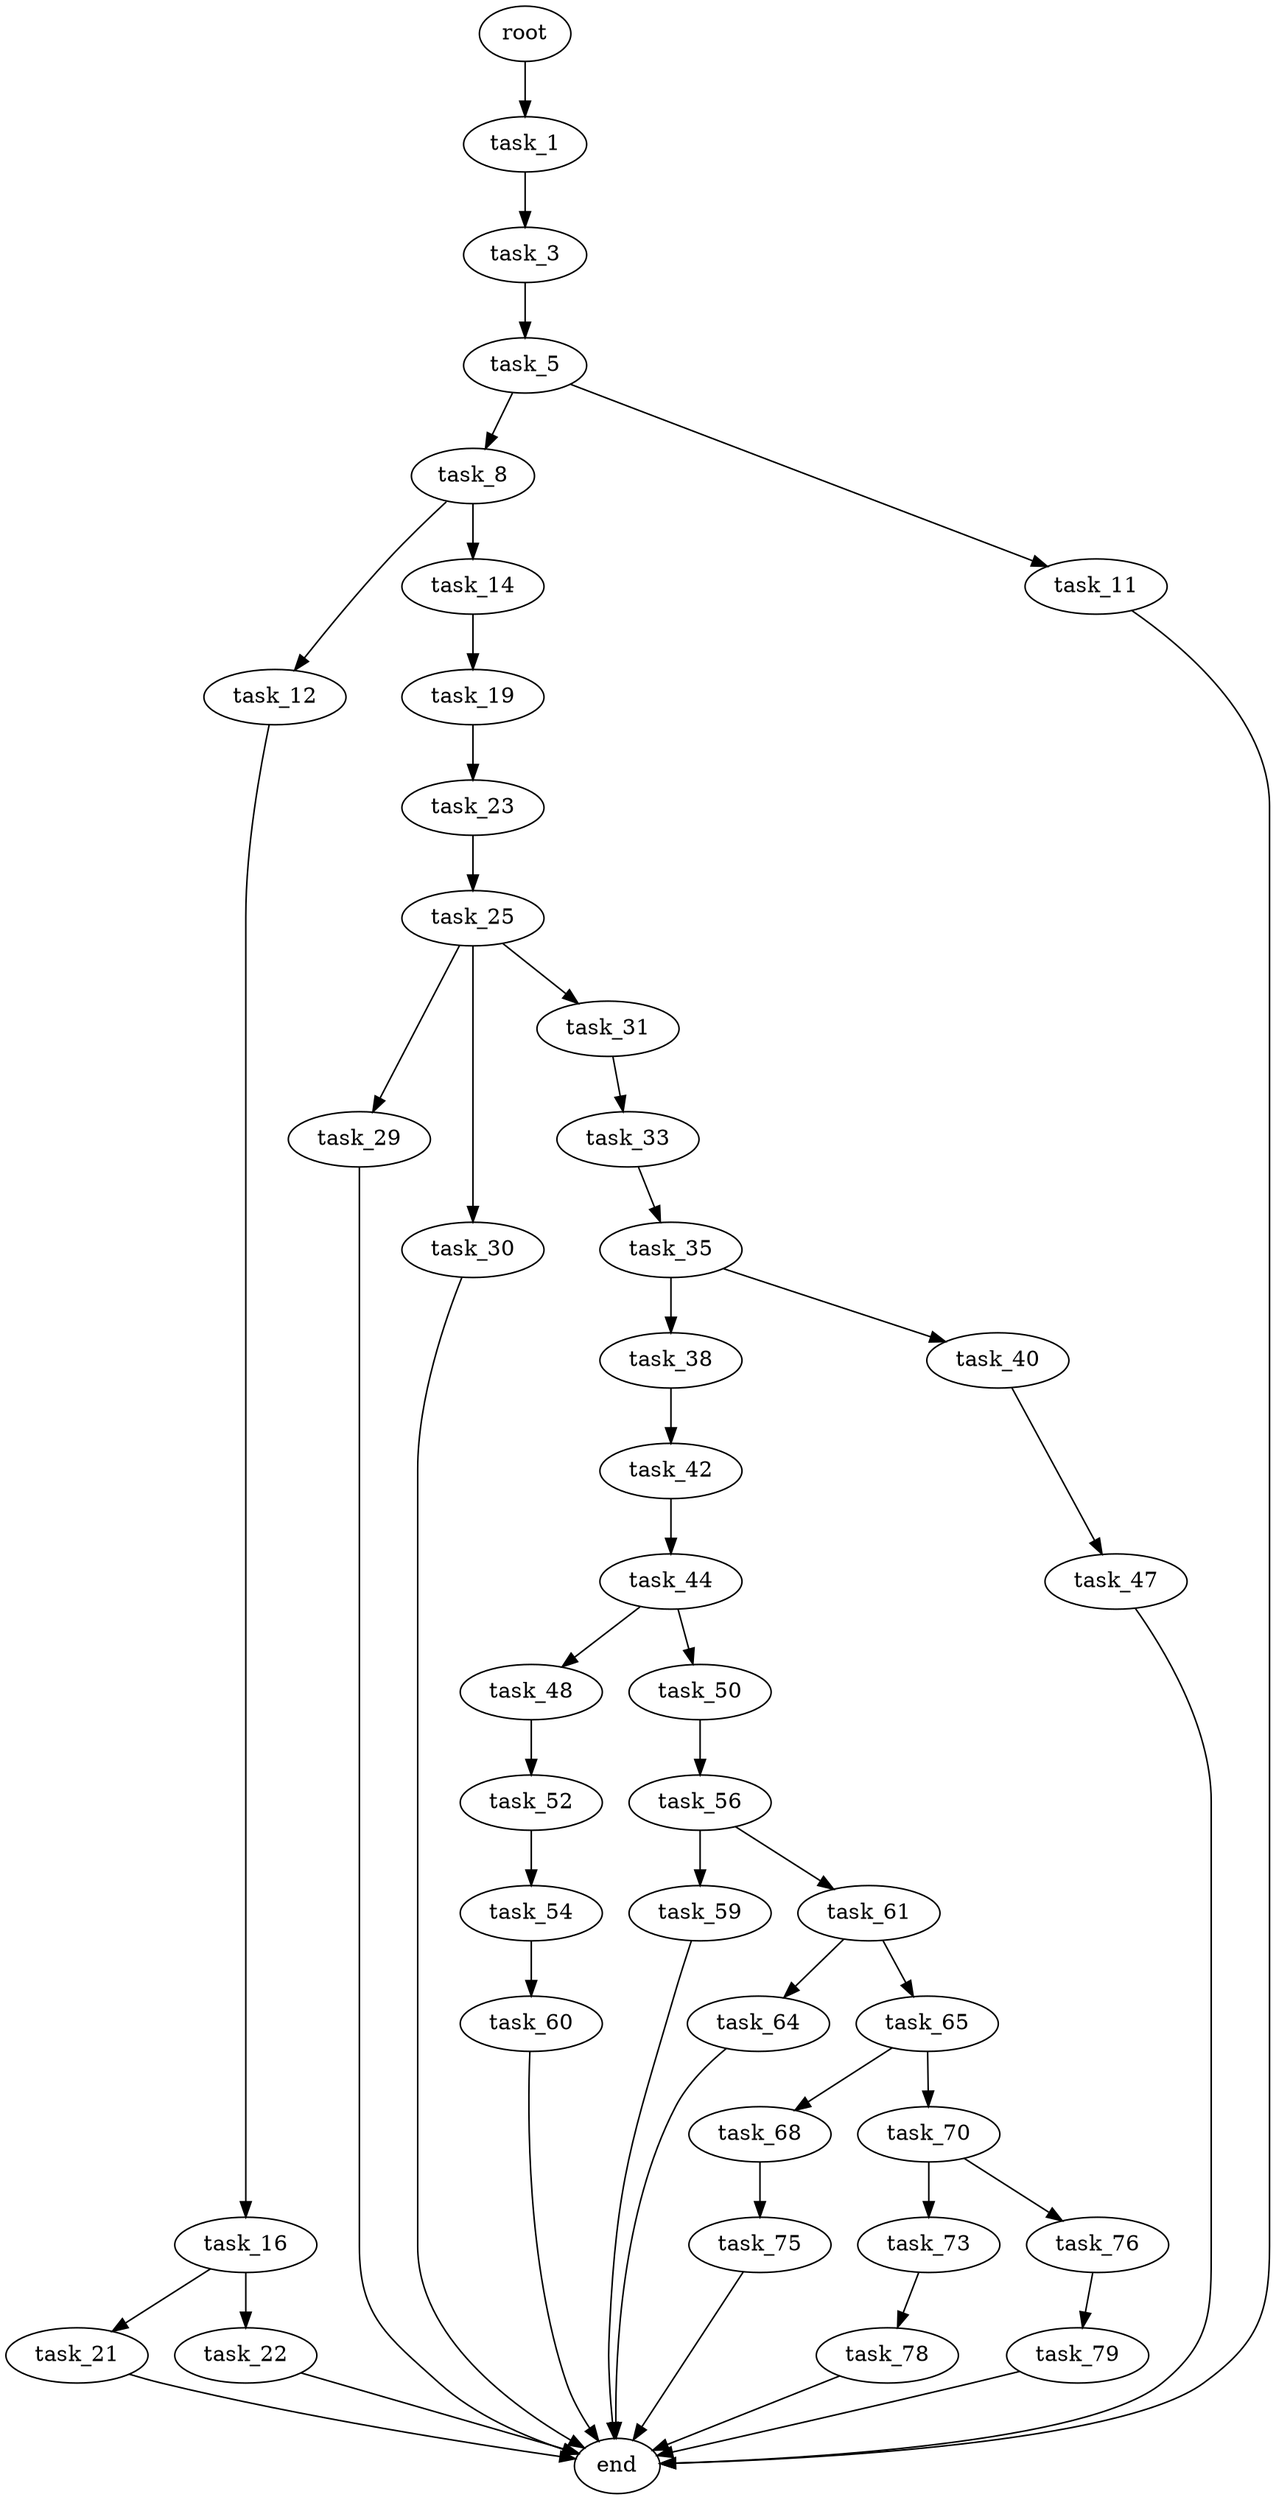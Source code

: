 digraph G {
  root [size="0.000000"];
  task_1 [size="7507734147.000000"];
  task_3 [size="324034623.000000"];
  task_5 [size="28991029248.000000"];
  task_8 [size="23548551445.000000"];
  task_11 [size="597286712054.000000"];
  task_12 [size="401801127085.000000"];
  task_14 [size="7936441865.000000"];
  task_16 [size="5349651336.000000"];
  task_19 [size="20786001672.000000"];
  task_21 [size="458497823444.000000"];
  task_22 [size="730807849814.000000"];
  task_23 [size="68719476736.000000"];
  task_25 [size="1721124011.000000"];
  task_29 [size="4598656419.000000"];
  task_30 [size="228415740915.000000"];
  task_31 [size="34639717759.000000"];
  task_33 [size="579391763805.000000"];
  task_35 [size="231928233984.000000"];
  task_38 [size="782757789696.000000"];
  task_40 [size="15169721278.000000"];
  task_42 [size="28991029248.000000"];
  task_44 [size="125257768892.000000"];
  task_47 [size="35024870553.000000"];
  task_48 [size="68719476736.000000"];
  task_50 [size="8589934592.000000"];
  task_52 [size="8389332352.000000"];
  task_54 [size="1073741824000.000000"];
  task_56 [size="549755813888.000000"];
  task_59 [size="826076459266.000000"];
  task_60 [size="471344337018.000000"];
  task_61 [size="549755813888.000000"];
  task_64 [size="1073741824000.000000"];
  task_65 [size="9433478890.000000"];
  task_68 [size="134217728000.000000"];
  task_70 [size="1369525032.000000"];
  task_73 [size="52328394311.000000"];
  task_75 [size="231928233984.000000"];
  task_76 [size="368293445632.000000"];
  task_78 [size="12385830528.000000"];
  task_79 [size="21106493080.000000"];
  end [size="0.000000"];

  root -> task_1 [size="1.000000"];
  task_1 -> task_3 [size="838860800.000000"];
  task_3 -> task_5 [size="33554432.000000"];
  task_5 -> task_8 [size="75497472.000000"];
  task_5 -> task_11 [size="75497472.000000"];
  task_8 -> task_12 [size="75497472.000000"];
  task_8 -> task_14 [size="75497472.000000"];
  task_11 -> end [size="1.000000"];
  task_12 -> task_16 [size="679477248.000000"];
  task_14 -> task_19 [size="134217728.000000"];
  task_16 -> task_21 [size="134217728.000000"];
  task_16 -> task_22 [size="134217728.000000"];
  task_19 -> task_23 [size="411041792.000000"];
  task_21 -> end [size="1.000000"];
  task_22 -> end [size="1.000000"];
  task_23 -> task_25 [size="134217728.000000"];
  task_25 -> task_29 [size="33554432.000000"];
  task_25 -> task_30 [size="33554432.000000"];
  task_25 -> task_31 [size="33554432.000000"];
  task_29 -> end [size="1.000000"];
  task_30 -> end [size="1.000000"];
  task_31 -> task_33 [size="838860800.000000"];
  task_33 -> task_35 [size="679477248.000000"];
  task_35 -> task_38 [size="301989888.000000"];
  task_35 -> task_40 [size="301989888.000000"];
  task_38 -> task_42 [size="679477248.000000"];
  task_40 -> task_47 [size="838860800.000000"];
  task_42 -> task_44 [size="75497472.000000"];
  task_44 -> task_48 [size="209715200.000000"];
  task_44 -> task_50 [size="209715200.000000"];
  task_47 -> end [size="1.000000"];
  task_48 -> task_52 [size="134217728.000000"];
  task_50 -> task_56 [size="33554432.000000"];
  task_52 -> task_54 [size="134217728.000000"];
  task_54 -> task_60 [size="838860800.000000"];
  task_56 -> task_59 [size="536870912.000000"];
  task_56 -> task_61 [size="536870912.000000"];
  task_59 -> end [size="1.000000"];
  task_60 -> end [size="1.000000"];
  task_61 -> task_64 [size="536870912.000000"];
  task_61 -> task_65 [size="536870912.000000"];
  task_64 -> end [size="1.000000"];
  task_65 -> task_68 [size="209715200.000000"];
  task_65 -> task_70 [size="209715200.000000"];
  task_68 -> task_75 [size="209715200.000000"];
  task_70 -> task_73 [size="33554432.000000"];
  task_70 -> task_76 [size="33554432.000000"];
  task_73 -> task_78 [size="75497472.000000"];
  task_75 -> end [size="1.000000"];
  task_76 -> task_79 [size="411041792.000000"];
  task_78 -> end [size="1.000000"];
  task_79 -> end [size="1.000000"];
}
